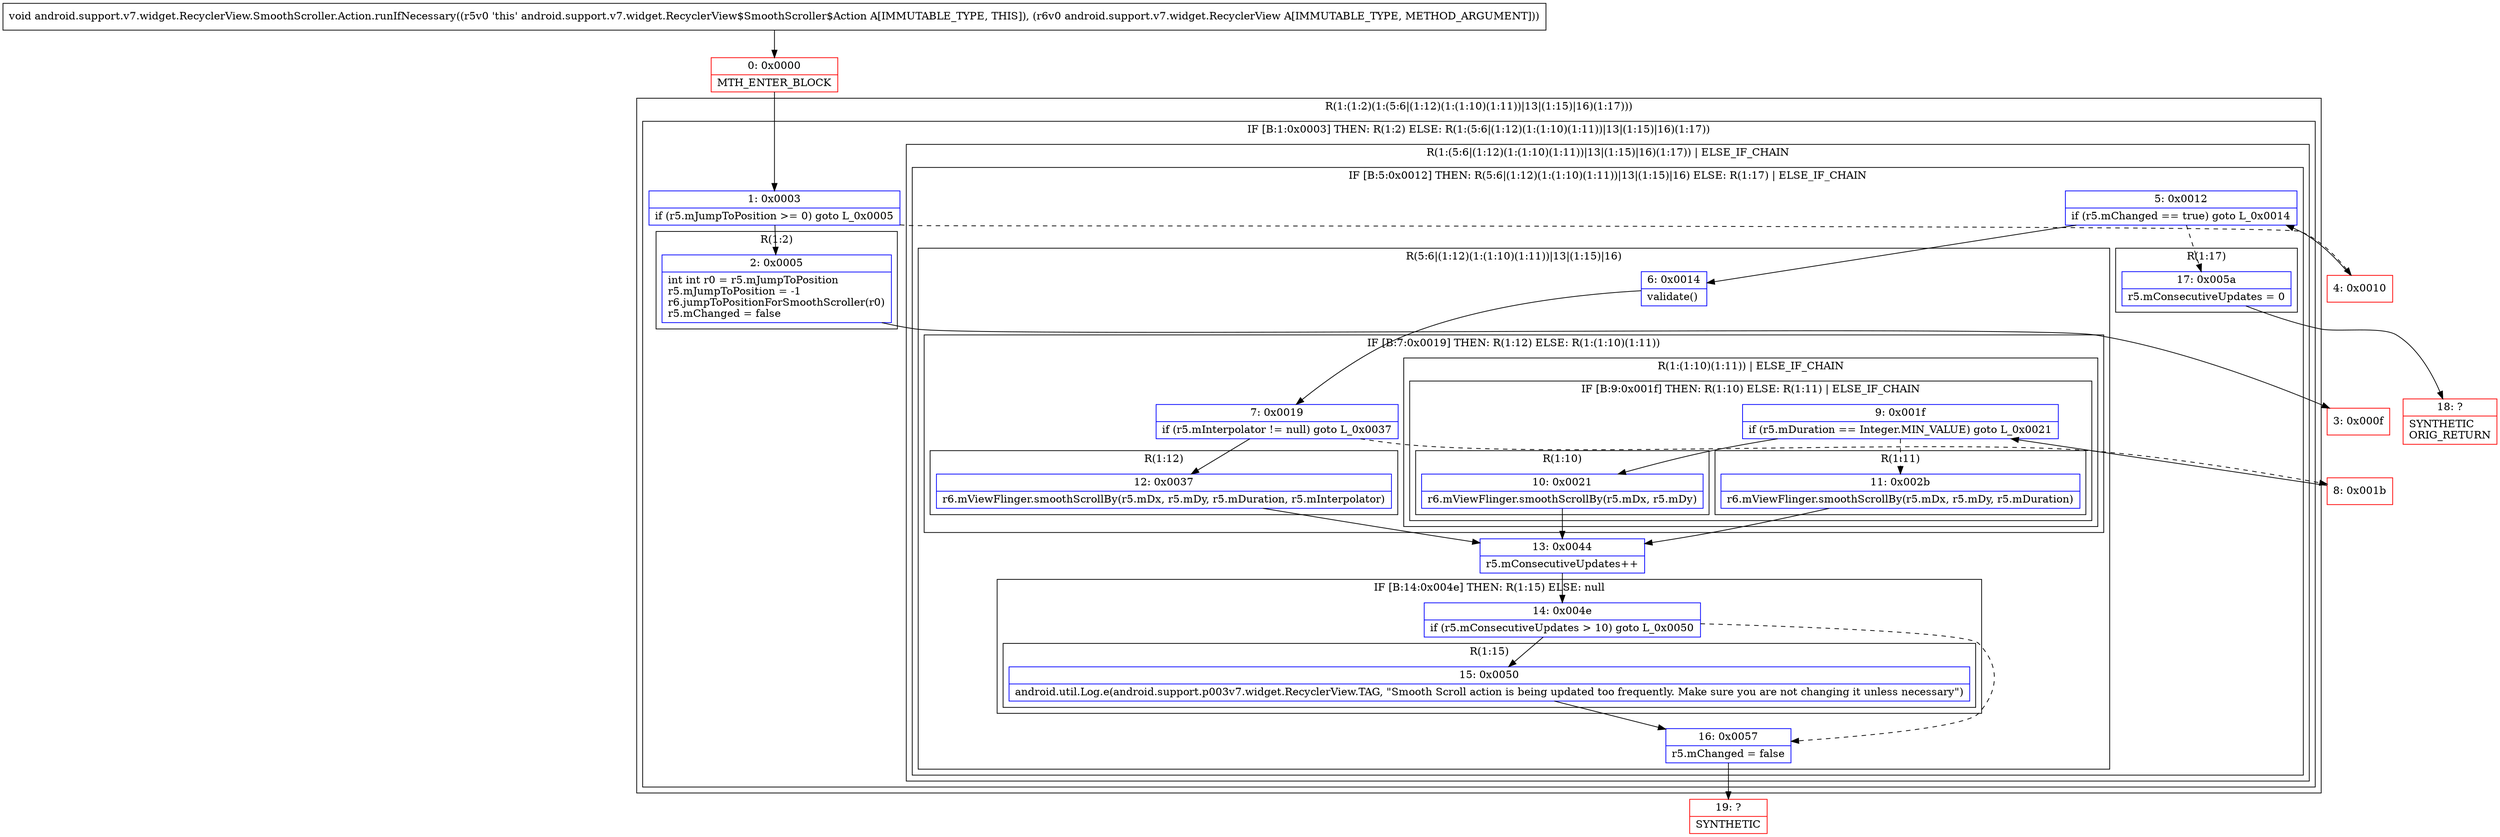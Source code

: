 digraph "CFG forandroid.support.v7.widget.RecyclerView.SmoothScroller.Action.runIfNecessary(Landroid\/support\/v7\/widget\/RecyclerView;)V" {
subgraph cluster_Region_1690502573 {
label = "R(1:(1:2)(1:(5:6|(1:12)(1:(1:10)(1:11))|13|(1:15)|16)(1:17)))";
node [shape=record,color=blue];
subgraph cluster_IfRegion_936964956 {
label = "IF [B:1:0x0003] THEN: R(1:2) ELSE: R(1:(5:6|(1:12)(1:(1:10)(1:11))|13|(1:15)|16)(1:17))";
node [shape=record,color=blue];
Node_1 [shape=record,label="{1\:\ 0x0003|if (r5.mJumpToPosition \>= 0) goto L_0x0005\l}"];
subgraph cluster_Region_1347739792 {
label = "R(1:2)";
node [shape=record,color=blue];
Node_2 [shape=record,label="{2\:\ 0x0005|int int r0 = r5.mJumpToPosition\lr5.mJumpToPosition = \-1\lr6.jumpToPositionForSmoothScroller(r0)\lr5.mChanged = false\l}"];
}
subgraph cluster_Region_1051224035 {
label = "R(1:(5:6|(1:12)(1:(1:10)(1:11))|13|(1:15)|16)(1:17)) | ELSE_IF_CHAIN\l";
node [shape=record,color=blue];
subgraph cluster_IfRegion_749925500 {
label = "IF [B:5:0x0012] THEN: R(5:6|(1:12)(1:(1:10)(1:11))|13|(1:15)|16) ELSE: R(1:17) | ELSE_IF_CHAIN\l";
node [shape=record,color=blue];
Node_5 [shape=record,label="{5\:\ 0x0012|if (r5.mChanged == true) goto L_0x0014\l}"];
subgraph cluster_Region_1352692266 {
label = "R(5:6|(1:12)(1:(1:10)(1:11))|13|(1:15)|16)";
node [shape=record,color=blue];
Node_6 [shape=record,label="{6\:\ 0x0014|validate()\l}"];
subgraph cluster_IfRegion_546453873 {
label = "IF [B:7:0x0019] THEN: R(1:12) ELSE: R(1:(1:10)(1:11))";
node [shape=record,color=blue];
Node_7 [shape=record,label="{7\:\ 0x0019|if (r5.mInterpolator != null) goto L_0x0037\l}"];
subgraph cluster_Region_1576584703 {
label = "R(1:12)";
node [shape=record,color=blue];
Node_12 [shape=record,label="{12\:\ 0x0037|r6.mViewFlinger.smoothScrollBy(r5.mDx, r5.mDy, r5.mDuration, r5.mInterpolator)\l}"];
}
subgraph cluster_Region_1716701992 {
label = "R(1:(1:10)(1:11)) | ELSE_IF_CHAIN\l";
node [shape=record,color=blue];
subgraph cluster_IfRegion_900777194 {
label = "IF [B:9:0x001f] THEN: R(1:10) ELSE: R(1:11) | ELSE_IF_CHAIN\l";
node [shape=record,color=blue];
Node_9 [shape=record,label="{9\:\ 0x001f|if (r5.mDuration == Integer.MIN_VALUE) goto L_0x0021\l}"];
subgraph cluster_Region_81275548 {
label = "R(1:10)";
node [shape=record,color=blue];
Node_10 [shape=record,label="{10\:\ 0x0021|r6.mViewFlinger.smoothScrollBy(r5.mDx, r5.mDy)\l}"];
}
subgraph cluster_Region_529842373 {
label = "R(1:11)";
node [shape=record,color=blue];
Node_11 [shape=record,label="{11\:\ 0x002b|r6.mViewFlinger.smoothScrollBy(r5.mDx, r5.mDy, r5.mDuration)\l}"];
}
}
}
}
Node_13 [shape=record,label="{13\:\ 0x0044|r5.mConsecutiveUpdates++\l}"];
subgraph cluster_IfRegion_1877955476 {
label = "IF [B:14:0x004e] THEN: R(1:15) ELSE: null";
node [shape=record,color=blue];
Node_14 [shape=record,label="{14\:\ 0x004e|if (r5.mConsecutiveUpdates \> 10) goto L_0x0050\l}"];
subgraph cluster_Region_1556827415 {
label = "R(1:15)";
node [shape=record,color=blue];
Node_15 [shape=record,label="{15\:\ 0x0050|android.util.Log.e(android.support.p003v7.widget.RecyclerView.TAG, \"Smooth Scroll action is being updated too frequently. Make sure you are not changing it unless necessary\")\l}"];
}
}
Node_16 [shape=record,label="{16\:\ 0x0057|r5.mChanged = false\l}"];
}
subgraph cluster_Region_427950296 {
label = "R(1:17)";
node [shape=record,color=blue];
Node_17 [shape=record,label="{17\:\ 0x005a|r5.mConsecutiveUpdates = 0\l}"];
}
}
}
}
}
Node_0 [shape=record,color=red,label="{0\:\ 0x0000|MTH_ENTER_BLOCK\l}"];
Node_3 [shape=record,color=red,label="{3\:\ 0x000f}"];
Node_4 [shape=record,color=red,label="{4\:\ 0x0010}"];
Node_8 [shape=record,color=red,label="{8\:\ 0x001b}"];
Node_18 [shape=record,color=red,label="{18\:\ ?|SYNTHETIC\lORIG_RETURN\l}"];
Node_19 [shape=record,color=red,label="{19\:\ ?|SYNTHETIC\l}"];
MethodNode[shape=record,label="{void android.support.v7.widget.RecyclerView.SmoothScroller.Action.runIfNecessary((r5v0 'this' android.support.v7.widget.RecyclerView$SmoothScroller$Action A[IMMUTABLE_TYPE, THIS]), (r6v0 android.support.v7.widget.RecyclerView A[IMMUTABLE_TYPE, METHOD_ARGUMENT])) }"];
MethodNode -> Node_0;
Node_1 -> Node_2;
Node_1 -> Node_4[style=dashed];
Node_2 -> Node_3;
Node_5 -> Node_6;
Node_5 -> Node_17[style=dashed];
Node_6 -> Node_7;
Node_7 -> Node_8[style=dashed];
Node_7 -> Node_12;
Node_12 -> Node_13;
Node_9 -> Node_10;
Node_9 -> Node_11[style=dashed];
Node_10 -> Node_13;
Node_11 -> Node_13;
Node_13 -> Node_14;
Node_14 -> Node_15;
Node_14 -> Node_16[style=dashed];
Node_15 -> Node_16;
Node_16 -> Node_19;
Node_17 -> Node_18;
Node_0 -> Node_1;
Node_4 -> Node_5;
Node_8 -> Node_9;
}


